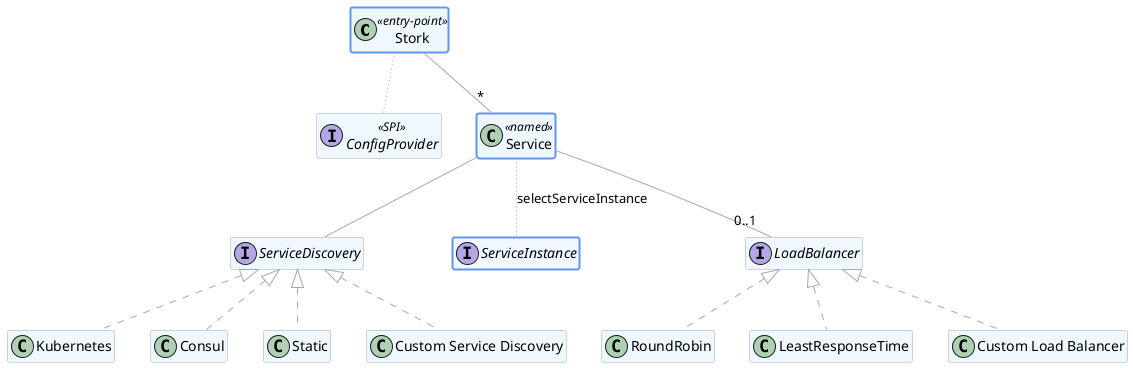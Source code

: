 @startuml
skinparam class {
    BackgroundColor AliceBlue
    ArrowColor DarkGrey
    BorderColor DarkGrey
}
hide members
class Stork <<entry-point>> #line.bold;line:CornflowerBlue
interface ServiceDiscovery
interface ServiceInstance #line.bold;line:CornflowerBlue
interface LoadBalancer
interface ConfigProvider <<SPI>>
class Service <<named>> #line.bold;line:CornflowerBlue

Stork --[dotted] ConfigProvider
Stork -- "*" Service
Service -- ServiceDiscovery
Service -- "0..1" LoadBalancer

Service --[dotted] ServiceInstance: selectServiceInstance

class Kubernetes implements ServiceDiscovery
class Consul implements ServiceDiscovery
class Static implements ServiceDiscovery
class "Custom Service Discovery" implements ServiceDiscovery

class RoundRobin implements LoadBalancer
class LeastResponseTime implements LoadBalancer
class "Custom Load Balancer" implements LoadBalancer

@enduml